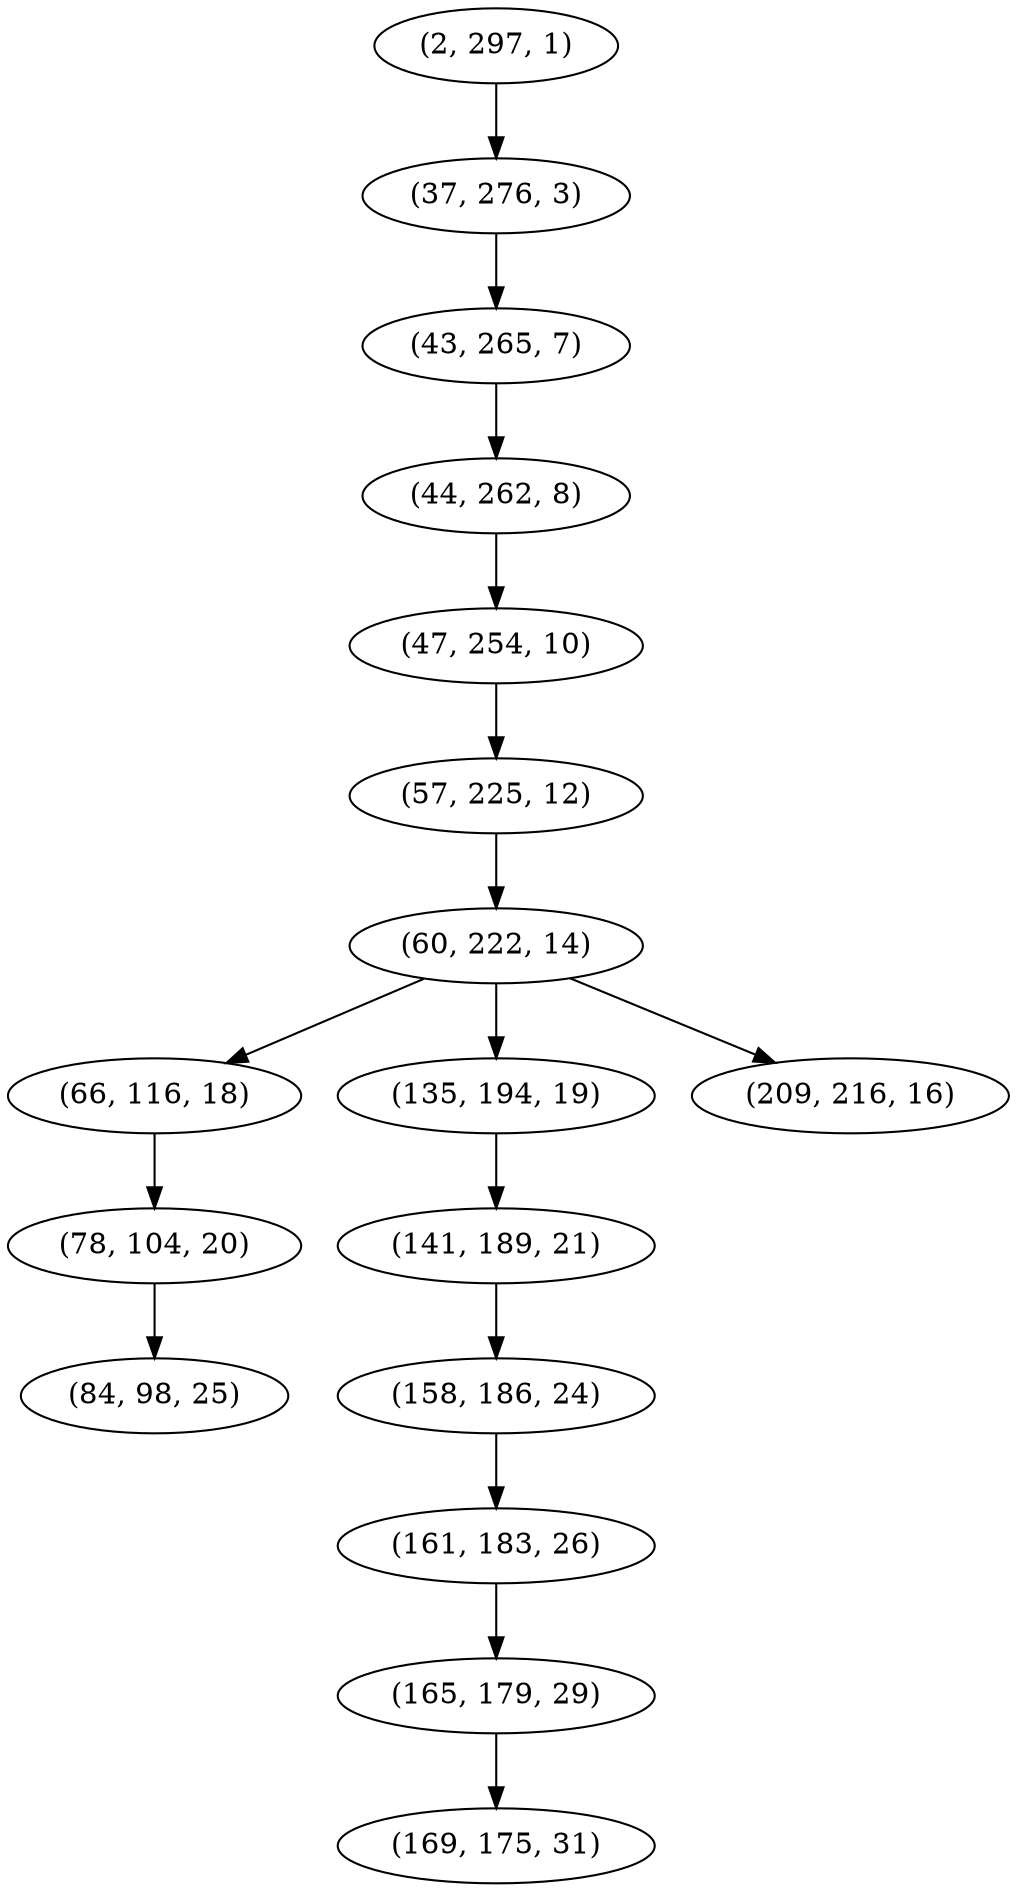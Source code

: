 digraph tree {
    "(2, 297, 1)";
    "(37, 276, 3)";
    "(43, 265, 7)";
    "(44, 262, 8)";
    "(47, 254, 10)";
    "(57, 225, 12)";
    "(60, 222, 14)";
    "(66, 116, 18)";
    "(78, 104, 20)";
    "(84, 98, 25)";
    "(135, 194, 19)";
    "(141, 189, 21)";
    "(158, 186, 24)";
    "(161, 183, 26)";
    "(165, 179, 29)";
    "(169, 175, 31)";
    "(209, 216, 16)";
    "(2, 297, 1)" -> "(37, 276, 3)";
    "(37, 276, 3)" -> "(43, 265, 7)";
    "(43, 265, 7)" -> "(44, 262, 8)";
    "(44, 262, 8)" -> "(47, 254, 10)";
    "(47, 254, 10)" -> "(57, 225, 12)";
    "(57, 225, 12)" -> "(60, 222, 14)";
    "(60, 222, 14)" -> "(66, 116, 18)";
    "(60, 222, 14)" -> "(135, 194, 19)";
    "(60, 222, 14)" -> "(209, 216, 16)";
    "(66, 116, 18)" -> "(78, 104, 20)";
    "(78, 104, 20)" -> "(84, 98, 25)";
    "(135, 194, 19)" -> "(141, 189, 21)";
    "(141, 189, 21)" -> "(158, 186, 24)";
    "(158, 186, 24)" -> "(161, 183, 26)";
    "(161, 183, 26)" -> "(165, 179, 29)";
    "(165, 179, 29)" -> "(169, 175, 31)";
}
